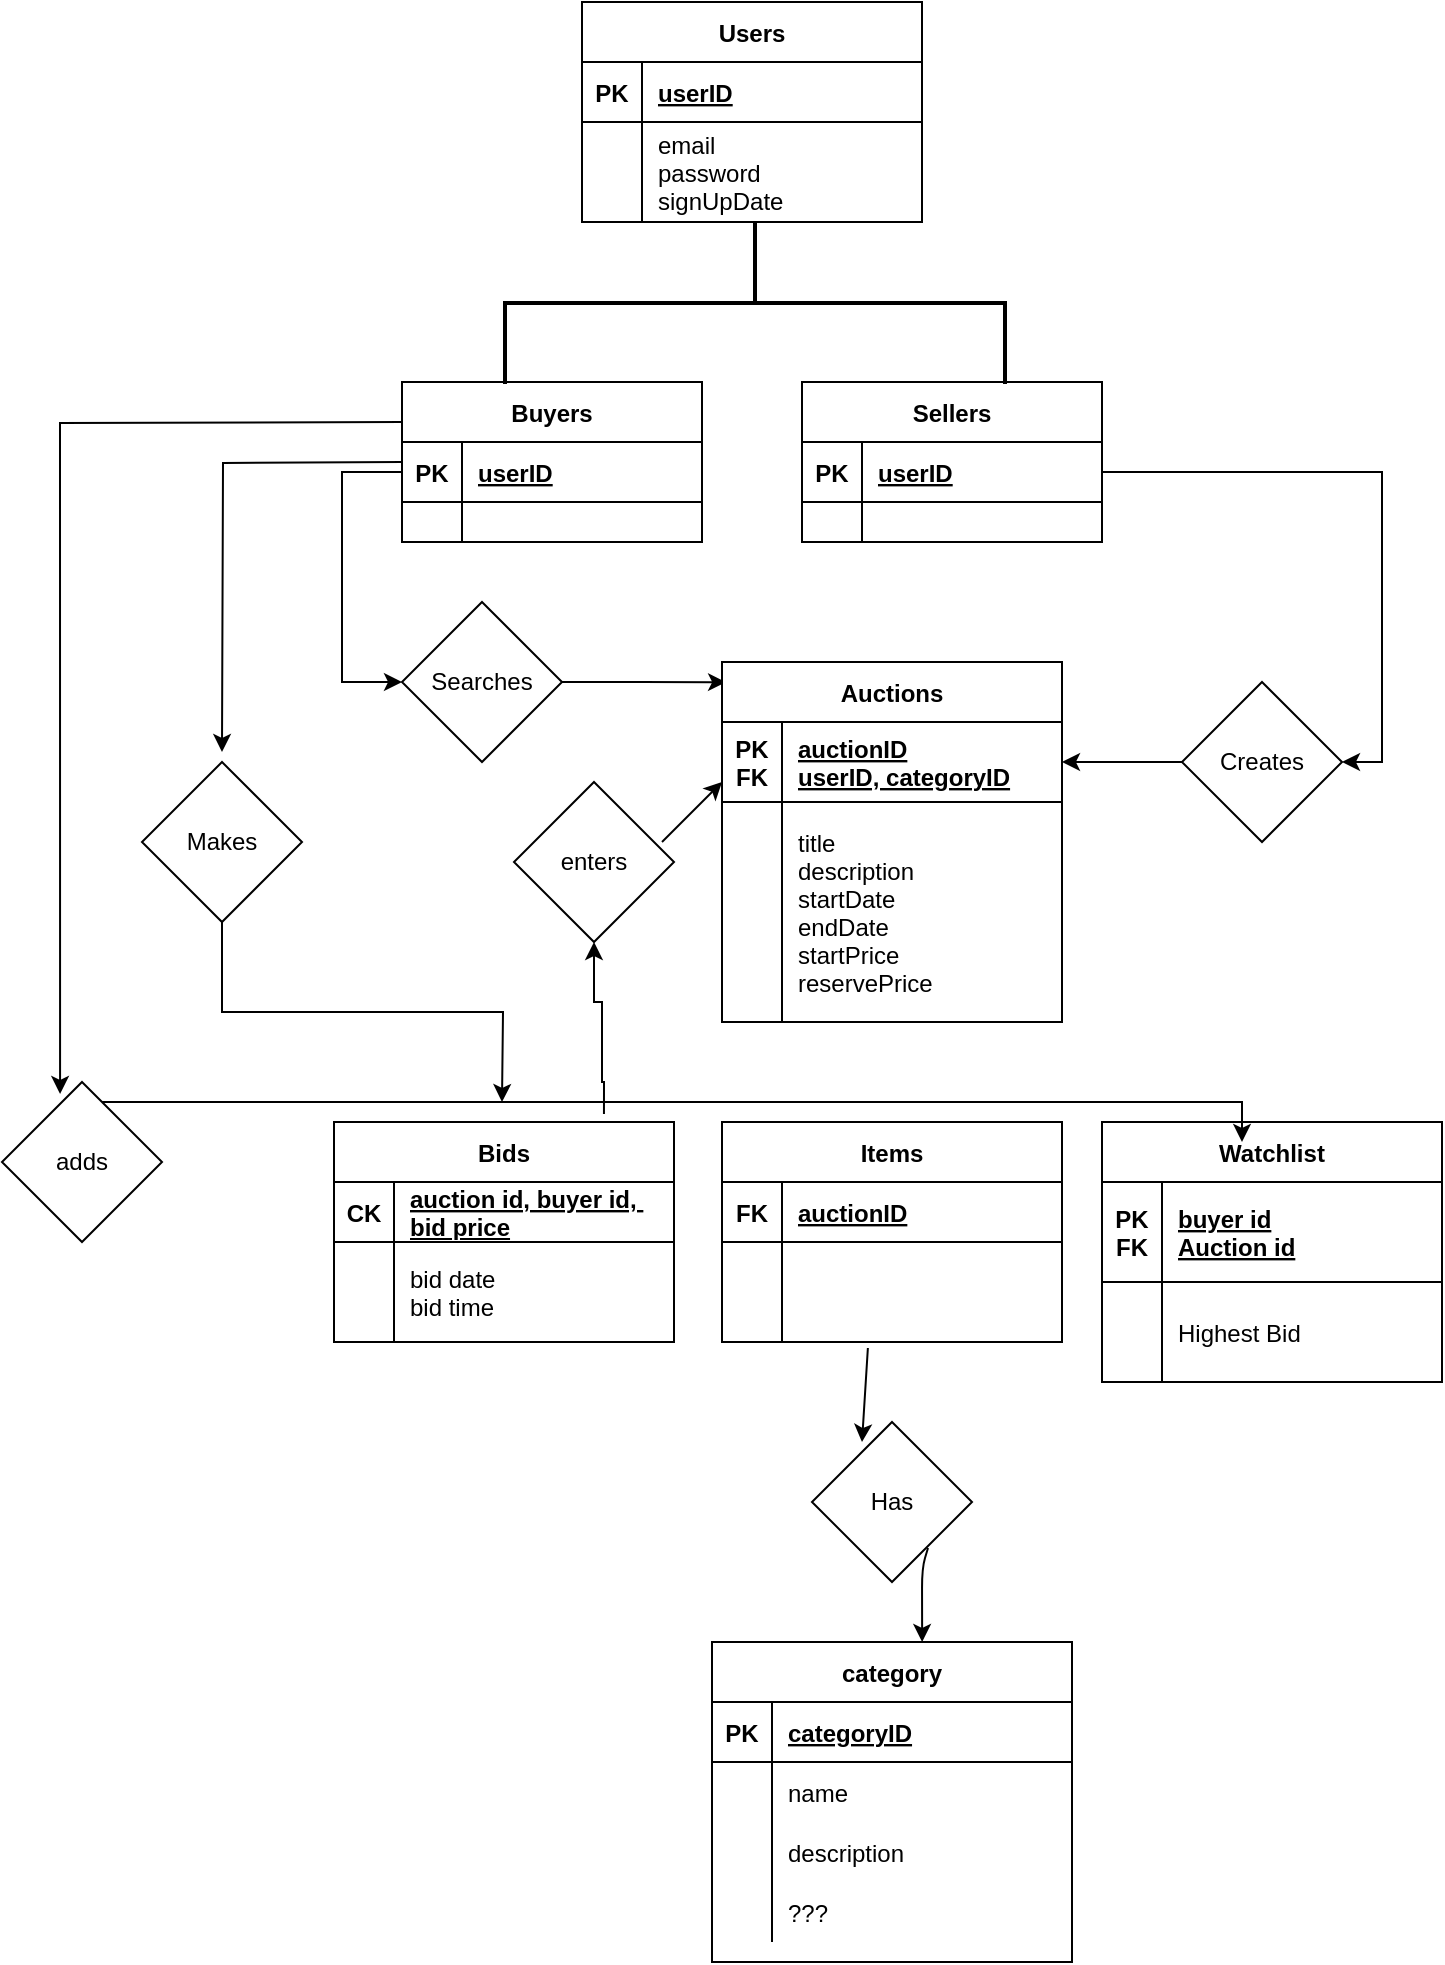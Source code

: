 <mxfile version="13.8.1" type="github">
  <diagram id="R2lEEEUBdFMjLlhIrx00" name="Page-1">
    <mxGraphModel dx="864" dy="557" grid="1" gridSize="10" guides="1" tooltips="1" connect="1" arrows="1" fold="1" page="1" pageScale="1" pageWidth="850" pageHeight="1100" math="0" shadow="0" extFonts="Permanent Marker^https://fonts.googleapis.com/css?family=Permanent+Marker">
      <root>
        <mxCell id="0" />
        <mxCell id="1" parent="0" />
        <mxCell id="C-vyLk0tnHw3VtMMgP7b-2" value="Buyers" style="shape=table;startSize=30;container=1;collapsible=1;childLayout=tableLayout;fixedRows=1;rowLines=0;fontStyle=1;align=center;resizeLast=1;" parent="1" vertex="1">
          <mxGeometry x="250" y="200" width="150" height="80" as="geometry" />
        </mxCell>
        <mxCell id="C-vyLk0tnHw3VtMMgP7b-3" value="" style="shape=partialRectangle;collapsible=0;dropTarget=0;pointerEvents=0;fillColor=none;points=[[0,0.5],[1,0.5]];portConstraint=eastwest;top=0;left=0;right=0;bottom=1;" parent="C-vyLk0tnHw3VtMMgP7b-2" vertex="1">
          <mxGeometry y="30" width="150" height="30" as="geometry" />
        </mxCell>
        <mxCell id="C-vyLk0tnHw3VtMMgP7b-4" value="PK" style="shape=partialRectangle;overflow=hidden;connectable=0;fillColor=none;top=0;left=0;bottom=0;right=0;fontStyle=1;" parent="C-vyLk0tnHw3VtMMgP7b-3" vertex="1">
          <mxGeometry width="30" height="30" as="geometry" />
        </mxCell>
        <mxCell id="C-vyLk0tnHw3VtMMgP7b-5" value="userID" style="shape=partialRectangle;overflow=hidden;connectable=0;fillColor=none;top=0;left=0;bottom=0;right=0;align=left;spacingLeft=6;fontStyle=5;" parent="C-vyLk0tnHw3VtMMgP7b-3" vertex="1">
          <mxGeometry x="30" width="120" height="30" as="geometry" />
        </mxCell>
        <mxCell id="C-vyLk0tnHw3VtMMgP7b-6" value="" style="shape=partialRectangle;collapsible=0;dropTarget=0;pointerEvents=0;fillColor=none;points=[[0,0.5],[1,0.5]];portConstraint=eastwest;top=0;left=0;right=0;bottom=0;" parent="C-vyLk0tnHw3VtMMgP7b-2" vertex="1">
          <mxGeometry y="60" width="150" height="20" as="geometry" />
        </mxCell>
        <mxCell id="C-vyLk0tnHw3VtMMgP7b-7" value="" style="shape=partialRectangle;overflow=hidden;connectable=0;fillColor=none;top=0;left=0;bottom=0;right=0;" parent="C-vyLk0tnHw3VtMMgP7b-6" vertex="1">
          <mxGeometry width="30" height="20" as="geometry" />
        </mxCell>
        <mxCell id="C-vyLk0tnHw3VtMMgP7b-8" value="" style="shape=partialRectangle;overflow=hidden;connectable=0;fillColor=none;top=0;left=0;bottom=0;right=0;align=left;spacingLeft=6;" parent="C-vyLk0tnHw3VtMMgP7b-6" vertex="1">
          <mxGeometry x="30" width="120" height="20" as="geometry" />
        </mxCell>
        <mxCell id="6a3gbyVTUJdRKcO8Yb8x-24" value="Sellers" style="shape=table;startSize=30;container=1;collapsible=1;childLayout=tableLayout;fixedRows=1;rowLines=0;fontStyle=1;align=center;resizeLast=1;" parent="1" vertex="1">
          <mxGeometry x="450" y="200" width="150" height="80" as="geometry" />
        </mxCell>
        <mxCell id="6a3gbyVTUJdRKcO8Yb8x-25" value="" style="shape=partialRectangle;collapsible=0;dropTarget=0;pointerEvents=0;fillColor=none;points=[[0,0.5],[1,0.5]];portConstraint=eastwest;top=0;left=0;right=0;bottom=1;" parent="6a3gbyVTUJdRKcO8Yb8x-24" vertex="1">
          <mxGeometry y="30" width="150" height="30" as="geometry" />
        </mxCell>
        <mxCell id="6a3gbyVTUJdRKcO8Yb8x-26" value="PK" style="shape=partialRectangle;overflow=hidden;connectable=0;fillColor=none;top=0;left=0;bottom=0;right=0;fontStyle=1;" parent="6a3gbyVTUJdRKcO8Yb8x-25" vertex="1">
          <mxGeometry width="30" height="30" as="geometry" />
        </mxCell>
        <mxCell id="6a3gbyVTUJdRKcO8Yb8x-27" value="userID" style="shape=partialRectangle;overflow=hidden;connectable=0;fillColor=none;top=0;left=0;bottom=0;right=0;align=left;spacingLeft=6;fontStyle=5;" parent="6a3gbyVTUJdRKcO8Yb8x-25" vertex="1">
          <mxGeometry x="30" width="120" height="30" as="geometry" />
        </mxCell>
        <mxCell id="6a3gbyVTUJdRKcO8Yb8x-28" value="" style="shape=partialRectangle;collapsible=0;dropTarget=0;pointerEvents=0;fillColor=none;points=[[0,0.5],[1,0.5]];portConstraint=eastwest;top=0;left=0;right=0;bottom=0;" parent="6a3gbyVTUJdRKcO8Yb8x-24" vertex="1">
          <mxGeometry y="60" width="150" height="20" as="geometry" />
        </mxCell>
        <mxCell id="6a3gbyVTUJdRKcO8Yb8x-29" value="" style="shape=partialRectangle;overflow=hidden;connectable=0;fillColor=none;top=0;left=0;bottom=0;right=0;" parent="6a3gbyVTUJdRKcO8Yb8x-28" vertex="1">
          <mxGeometry width="30" height="20" as="geometry" />
        </mxCell>
        <mxCell id="6a3gbyVTUJdRKcO8Yb8x-30" value="" style="shape=partialRectangle;overflow=hidden;connectable=0;fillColor=none;top=0;left=0;bottom=0;right=0;align=left;spacingLeft=6;" parent="6a3gbyVTUJdRKcO8Yb8x-28" vertex="1">
          <mxGeometry x="30" width="120" height="20" as="geometry" />
        </mxCell>
        <mxCell id="6a3gbyVTUJdRKcO8Yb8x-32" value="" style="strokeWidth=2;html=1;shape=mxgraph.flowchart.annotation_2;align=left;labelPosition=right;pointerEvents=1;rotation=90;" parent="1" vertex="1">
          <mxGeometry x="386" y="35.5" width="81" height="250" as="geometry" />
        </mxCell>
        <mxCell id="C-vyLk0tnHw3VtMMgP7b-23" value="Users" style="shape=table;startSize=30;container=1;collapsible=1;childLayout=tableLayout;fixedRows=1;rowLines=0;fontStyle=1;align=center;resizeLast=1;" parent="1" vertex="1">
          <mxGeometry x="340" y="10" width="170" height="110" as="geometry">
            <mxRectangle x="340" y="20" width="70" height="30" as="alternateBounds" />
          </mxGeometry>
        </mxCell>
        <mxCell id="C-vyLk0tnHw3VtMMgP7b-24" value="" style="shape=partialRectangle;collapsible=0;dropTarget=0;pointerEvents=0;fillColor=none;points=[[0,0.5],[1,0.5]];portConstraint=eastwest;top=0;left=0;right=0;bottom=1;" parent="C-vyLk0tnHw3VtMMgP7b-23" vertex="1">
          <mxGeometry y="30" width="170" height="30" as="geometry" />
        </mxCell>
        <mxCell id="C-vyLk0tnHw3VtMMgP7b-25" value="PK" style="shape=partialRectangle;overflow=hidden;connectable=0;fillColor=none;top=0;left=0;bottom=0;right=0;fontStyle=1;" parent="C-vyLk0tnHw3VtMMgP7b-24" vertex="1">
          <mxGeometry width="30" height="30" as="geometry" />
        </mxCell>
        <mxCell id="C-vyLk0tnHw3VtMMgP7b-26" value="userID" style="shape=partialRectangle;overflow=hidden;connectable=0;fillColor=none;top=0;left=0;bottom=0;right=0;align=left;spacingLeft=6;fontStyle=5;" parent="C-vyLk0tnHw3VtMMgP7b-24" vertex="1">
          <mxGeometry x="30" width="140" height="30" as="geometry" />
        </mxCell>
        <mxCell id="C-vyLk0tnHw3VtMMgP7b-27" value="" style="shape=partialRectangle;collapsible=0;dropTarget=0;pointerEvents=0;fillColor=none;points=[[0,0.5],[1,0.5]];portConstraint=eastwest;top=0;left=0;right=0;bottom=0;" parent="C-vyLk0tnHw3VtMMgP7b-23" vertex="1">
          <mxGeometry y="60" width="170" height="50" as="geometry" />
        </mxCell>
        <mxCell id="C-vyLk0tnHw3VtMMgP7b-28" value="" style="shape=partialRectangle;overflow=hidden;connectable=0;fillColor=none;top=0;left=0;bottom=0;right=0;" parent="C-vyLk0tnHw3VtMMgP7b-27" vertex="1">
          <mxGeometry width="30" height="50" as="geometry" />
        </mxCell>
        <mxCell id="C-vyLk0tnHw3VtMMgP7b-29" value="email&#xa;password&#xa;signUpDate" style="shape=partialRectangle;overflow=hidden;connectable=0;fillColor=none;top=0;left=0;bottom=0;right=0;align=left;spacingLeft=6;" parent="C-vyLk0tnHw3VtMMgP7b-27" vertex="1">
          <mxGeometry x="30" width="140" height="50" as="geometry" />
        </mxCell>
        <mxCell id="6a3gbyVTUJdRKcO8Yb8x-43" style="edgeStyle=orthogonalEdgeStyle;rounded=0;orthogonalLoop=1;jettySize=auto;html=1;exitX=0;exitY=0.5;exitDx=0;exitDy=0;entryX=1;entryY=0.5;entryDx=0;entryDy=0;" parent="1" source="6a3gbyVTUJdRKcO8Yb8x-34" target="6a3gbyVTUJdRKcO8Yb8x-37" edge="1">
          <mxGeometry relative="1" as="geometry" />
        </mxCell>
        <mxCell id="6a3gbyVTUJdRKcO8Yb8x-34" value="Creates" style="rhombus;whiteSpace=wrap;html=1;" parent="1" vertex="1">
          <mxGeometry x="640" y="350" width="80" height="80" as="geometry" />
        </mxCell>
        <mxCell id="6a3gbyVTUJdRKcO8Yb8x-35" style="edgeStyle=orthogonalEdgeStyle;rounded=0;orthogonalLoop=1;jettySize=auto;html=1;exitX=1;exitY=0.5;exitDx=0;exitDy=0;entryX=1;entryY=0.5;entryDx=0;entryDy=0;" parent="1" source="6a3gbyVTUJdRKcO8Yb8x-25" target="6a3gbyVTUJdRKcO8Yb8x-34" edge="1">
          <mxGeometry relative="1" as="geometry" />
        </mxCell>
        <mxCell id="6a3gbyVTUJdRKcO8Yb8x-47" style="edgeStyle=orthogonalEdgeStyle;rounded=0;orthogonalLoop=1;jettySize=auto;html=1;exitX=1;exitY=0.5;exitDx=0;exitDy=0;entryX=0.012;entryY=0.056;entryDx=0;entryDy=0;entryPerimeter=0;" parent="1" source="6a3gbyVTUJdRKcO8Yb8x-44" target="6a3gbyVTUJdRKcO8Yb8x-36" edge="1">
          <mxGeometry relative="1" as="geometry">
            <mxPoint x="407" y="350" as="targetPoint" />
          </mxGeometry>
        </mxCell>
        <mxCell id="6a3gbyVTUJdRKcO8Yb8x-44" value="Searches" style="rhombus;whiteSpace=wrap;html=1;" parent="1" vertex="1">
          <mxGeometry x="250" y="310" width="80" height="80" as="geometry" />
        </mxCell>
        <mxCell id="6a3gbyVTUJdRKcO8Yb8x-36" value="Auctions" style="shape=table;startSize=30;container=1;collapsible=1;childLayout=tableLayout;fixedRows=1;rowLines=0;fontStyle=1;align=center;resizeLast=1;" parent="1" vertex="1">
          <mxGeometry x="410" y="340" width="170" height="180" as="geometry">
            <mxRectangle x="340" y="20" width="70" height="30" as="alternateBounds" />
          </mxGeometry>
        </mxCell>
        <mxCell id="6a3gbyVTUJdRKcO8Yb8x-37" value="" style="shape=partialRectangle;collapsible=0;dropTarget=0;pointerEvents=0;fillColor=none;points=[[0,0.5],[1,0.5]];portConstraint=eastwest;top=0;left=0;right=0;bottom=1;" parent="6a3gbyVTUJdRKcO8Yb8x-36" vertex="1">
          <mxGeometry y="30" width="170" height="40" as="geometry" />
        </mxCell>
        <mxCell id="6a3gbyVTUJdRKcO8Yb8x-38" value="PK&#xa;FK" style="shape=partialRectangle;overflow=hidden;connectable=0;fillColor=none;top=0;left=0;bottom=0;right=0;fontStyle=1;" parent="6a3gbyVTUJdRKcO8Yb8x-37" vertex="1">
          <mxGeometry width="30" height="40" as="geometry" />
        </mxCell>
        <mxCell id="6a3gbyVTUJdRKcO8Yb8x-39" value="auctionID&#xa;userID, categoryID" style="shape=partialRectangle;overflow=hidden;connectable=0;fillColor=none;top=0;left=0;bottom=0;right=0;align=left;spacingLeft=6;fontStyle=5;" parent="6a3gbyVTUJdRKcO8Yb8x-37" vertex="1">
          <mxGeometry x="30" width="140" height="40" as="geometry" />
        </mxCell>
        <mxCell id="6a3gbyVTUJdRKcO8Yb8x-40" value="" style="shape=partialRectangle;collapsible=0;dropTarget=0;pointerEvents=0;fillColor=none;points=[[0,0.5],[1,0.5]];portConstraint=eastwest;top=0;left=0;right=0;bottom=0;" parent="6a3gbyVTUJdRKcO8Yb8x-36" vertex="1">
          <mxGeometry y="70" width="170" height="110" as="geometry" />
        </mxCell>
        <mxCell id="6a3gbyVTUJdRKcO8Yb8x-41" value="" style="shape=partialRectangle;overflow=hidden;connectable=0;fillColor=none;top=0;left=0;bottom=0;right=0;" parent="6a3gbyVTUJdRKcO8Yb8x-40" vertex="1">
          <mxGeometry width="30" height="110" as="geometry" />
        </mxCell>
        <mxCell id="6a3gbyVTUJdRKcO8Yb8x-42" value="title&#xa;description&#xa;startDate&#xa;endDate&#xa;startPrice&#xa;reservePrice" style="shape=partialRectangle;overflow=hidden;connectable=0;fillColor=none;top=0;left=0;bottom=0;right=0;align=left;spacingLeft=6;" parent="6a3gbyVTUJdRKcO8Yb8x-40" vertex="1">
          <mxGeometry x="30" width="140" height="110" as="geometry" />
        </mxCell>
        <mxCell id="6a3gbyVTUJdRKcO8Yb8x-46" style="edgeStyle=orthogonalEdgeStyle;rounded=0;orthogonalLoop=1;jettySize=auto;html=1;exitX=0;exitY=0.5;exitDx=0;exitDy=0;entryX=0;entryY=0.5;entryDx=0;entryDy=0;" parent="1" source="C-vyLk0tnHw3VtMMgP7b-3" target="6a3gbyVTUJdRKcO8Yb8x-44" edge="1">
          <mxGeometry relative="1" as="geometry">
            <Array as="points">
              <mxPoint x="220" y="245" />
              <mxPoint x="220" y="350" />
            </Array>
          </mxGeometry>
        </mxCell>
        <mxCell id="lxqCX38mrg4tKDXiwQsC-1" value="Bids" style="shape=table;startSize=30;container=1;collapsible=1;childLayout=tableLayout;fixedRows=1;rowLines=0;fontStyle=1;align=center;resizeLast=1;" parent="1" vertex="1">
          <mxGeometry x="216" y="570" width="170" height="110" as="geometry">
            <mxRectangle x="340" y="20" width="70" height="30" as="alternateBounds" />
          </mxGeometry>
        </mxCell>
        <mxCell id="lxqCX38mrg4tKDXiwQsC-2" value="" style="shape=partialRectangle;collapsible=0;dropTarget=0;pointerEvents=0;fillColor=none;points=[[0,0.5],[1,0.5]];portConstraint=eastwest;top=0;left=0;right=0;bottom=1;" parent="lxqCX38mrg4tKDXiwQsC-1" vertex="1">
          <mxGeometry y="30" width="170" height="30" as="geometry" />
        </mxCell>
        <mxCell id="lxqCX38mrg4tKDXiwQsC-3" value="CK" style="shape=partialRectangle;overflow=hidden;connectable=0;fillColor=none;top=0;left=0;bottom=0;right=0;fontStyle=1;" parent="lxqCX38mrg4tKDXiwQsC-2" vertex="1">
          <mxGeometry width="30" height="30" as="geometry" />
        </mxCell>
        <mxCell id="lxqCX38mrg4tKDXiwQsC-4" value="auction id, buyer id, &#xa;bid price" style="shape=partialRectangle;overflow=hidden;connectable=0;fillColor=none;top=0;left=0;bottom=0;right=0;align=left;spacingLeft=6;fontStyle=5;" parent="lxqCX38mrg4tKDXiwQsC-2" vertex="1">
          <mxGeometry x="30" width="140" height="30" as="geometry" />
        </mxCell>
        <mxCell id="lxqCX38mrg4tKDXiwQsC-5" value="" style="shape=partialRectangle;collapsible=0;dropTarget=0;pointerEvents=0;fillColor=none;points=[[0,0.5],[1,0.5]];portConstraint=eastwest;top=0;left=0;right=0;bottom=0;" parent="lxqCX38mrg4tKDXiwQsC-1" vertex="1">
          <mxGeometry y="60" width="170" height="50" as="geometry" />
        </mxCell>
        <mxCell id="lxqCX38mrg4tKDXiwQsC-6" value="" style="shape=partialRectangle;overflow=hidden;connectable=0;fillColor=none;top=0;left=0;bottom=0;right=0;" parent="lxqCX38mrg4tKDXiwQsC-5" vertex="1">
          <mxGeometry width="30" height="50" as="geometry" />
        </mxCell>
        <mxCell id="lxqCX38mrg4tKDXiwQsC-7" value="" style="shape=partialRectangle;overflow=hidden;connectable=0;fillColor=none;top=0;left=0;bottom=0;right=0;align=left;spacingLeft=6;" parent="lxqCX38mrg4tKDXiwQsC-5" vertex="1">
          <mxGeometry x="30" width="140" height="50" as="geometry" />
        </mxCell>
        <mxCell id="lxqCX38mrg4tKDXiwQsC-8" value="bid date&#xa;bid time" style="shape=partialRectangle;overflow=hidden;connectable=0;fillColor=none;top=0;left=0;bottom=0;right=0;align=left;spacingLeft=6;" parent="1" vertex="1">
          <mxGeometry x="246" y="630" width="140" height="50" as="geometry" />
        </mxCell>
        <mxCell id="lxqCX38mrg4tKDXiwQsC-9" value="Items" style="shape=table;startSize=30;container=1;collapsible=1;childLayout=tableLayout;fixedRows=1;rowLines=0;fontStyle=1;align=center;resizeLast=1;" parent="1" vertex="1">
          <mxGeometry x="410" y="570" width="170" height="110" as="geometry">
            <mxRectangle x="340" y="20" width="70" height="30" as="alternateBounds" />
          </mxGeometry>
        </mxCell>
        <mxCell id="lxqCX38mrg4tKDXiwQsC-10" value="" style="shape=partialRectangle;collapsible=0;dropTarget=0;pointerEvents=0;fillColor=none;points=[[0,0.5],[1,0.5]];portConstraint=eastwest;top=0;left=0;right=0;bottom=1;" parent="lxqCX38mrg4tKDXiwQsC-9" vertex="1">
          <mxGeometry y="30" width="170" height="30" as="geometry" />
        </mxCell>
        <mxCell id="lxqCX38mrg4tKDXiwQsC-11" value="FK" style="shape=partialRectangle;overflow=hidden;connectable=0;fillColor=none;top=0;left=0;bottom=0;right=0;fontStyle=1;" parent="lxqCX38mrg4tKDXiwQsC-10" vertex="1">
          <mxGeometry width="30" height="30" as="geometry" />
        </mxCell>
        <mxCell id="lxqCX38mrg4tKDXiwQsC-12" value="auctionID" style="shape=partialRectangle;overflow=hidden;connectable=0;fillColor=none;top=0;left=0;bottom=0;right=0;align=left;spacingLeft=6;fontStyle=5;" parent="lxqCX38mrg4tKDXiwQsC-10" vertex="1">
          <mxGeometry x="30" width="140" height="30" as="geometry" />
        </mxCell>
        <mxCell id="lxqCX38mrg4tKDXiwQsC-13" value="" style="shape=partialRectangle;collapsible=0;dropTarget=0;pointerEvents=0;fillColor=none;points=[[0,0.5],[1,0.5]];portConstraint=eastwest;top=0;left=0;right=0;bottom=0;" parent="lxqCX38mrg4tKDXiwQsC-9" vertex="1">
          <mxGeometry y="60" width="170" height="50" as="geometry" />
        </mxCell>
        <mxCell id="lxqCX38mrg4tKDXiwQsC-14" value="" style="shape=partialRectangle;overflow=hidden;connectable=0;fillColor=none;top=0;left=0;bottom=0;right=0;" parent="lxqCX38mrg4tKDXiwQsC-13" vertex="1">
          <mxGeometry width="30" height="50" as="geometry" />
        </mxCell>
        <mxCell id="lxqCX38mrg4tKDXiwQsC-15" value="" style="shape=partialRectangle;overflow=hidden;connectable=0;fillColor=none;top=0;left=0;bottom=0;right=0;align=left;spacingLeft=6;" parent="lxqCX38mrg4tKDXiwQsC-13" vertex="1">
          <mxGeometry x="30" width="140" height="50" as="geometry" />
        </mxCell>
        <mxCell id="lxqCX38mrg4tKDXiwQsC-16" value="Watchlist" style="shape=table;startSize=30;container=1;collapsible=1;childLayout=tableLayout;fixedRows=1;rowLines=0;fontStyle=1;align=center;resizeLast=1;" parent="1" vertex="1">
          <mxGeometry x="600" y="570" width="170" height="130" as="geometry">
            <mxRectangle x="340" y="20" width="70" height="30" as="alternateBounds" />
          </mxGeometry>
        </mxCell>
        <mxCell id="lxqCX38mrg4tKDXiwQsC-17" value="" style="shape=partialRectangle;collapsible=0;dropTarget=0;pointerEvents=0;fillColor=none;points=[[0,0.5],[1,0.5]];portConstraint=eastwest;top=0;left=0;right=0;bottom=1;" parent="lxqCX38mrg4tKDXiwQsC-16" vertex="1">
          <mxGeometry y="30" width="170" height="50" as="geometry" />
        </mxCell>
        <mxCell id="lxqCX38mrg4tKDXiwQsC-18" value="PK&#xa;FK" style="shape=partialRectangle;overflow=hidden;connectable=0;fillColor=none;top=0;left=0;bottom=0;right=0;fontStyle=1;" parent="lxqCX38mrg4tKDXiwQsC-17" vertex="1">
          <mxGeometry width="30" height="50" as="geometry" />
        </mxCell>
        <mxCell id="lxqCX38mrg4tKDXiwQsC-19" value="buyer id&#xa;Auction id" style="shape=partialRectangle;overflow=hidden;connectable=0;fillColor=none;top=0;left=0;bottom=0;right=0;align=left;spacingLeft=6;fontStyle=5;" parent="lxqCX38mrg4tKDXiwQsC-17" vertex="1">
          <mxGeometry x="30" width="140" height="50" as="geometry" />
        </mxCell>
        <mxCell id="lxqCX38mrg4tKDXiwQsC-20" value="" style="shape=partialRectangle;collapsible=0;dropTarget=0;pointerEvents=0;fillColor=none;points=[[0,0.5],[1,0.5]];portConstraint=eastwest;top=0;left=0;right=0;bottom=0;" parent="lxqCX38mrg4tKDXiwQsC-16" vertex="1">
          <mxGeometry y="80" width="170" height="50" as="geometry" />
        </mxCell>
        <mxCell id="lxqCX38mrg4tKDXiwQsC-21" value="" style="shape=partialRectangle;overflow=hidden;connectable=0;fillColor=none;top=0;left=0;bottom=0;right=0;" parent="lxqCX38mrg4tKDXiwQsC-20" vertex="1">
          <mxGeometry width="30" height="50" as="geometry" />
        </mxCell>
        <mxCell id="lxqCX38mrg4tKDXiwQsC-22" value="Highest Bid" style="shape=partialRectangle;overflow=hidden;connectable=0;fillColor=none;top=0;left=0;bottom=0;right=0;align=left;spacingLeft=6;" parent="lxqCX38mrg4tKDXiwQsC-20" vertex="1">
          <mxGeometry x="30" width="140" height="50" as="geometry" />
        </mxCell>
        <mxCell id="wx3--FIx8wRdteSqaftg-1" value="Makes" style="rhombus;whiteSpace=wrap;html=1;" vertex="1" parent="1">
          <mxGeometry x="120" y="390" width="80" height="80" as="geometry" />
        </mxCell>
        <mxCell id="wx3--FIx8wRdteSqaftg-5" style="edgeStyle=orthogonalEdgeStyle;rounded=0;orthogonalLoop=1;jettySize=auto;html=1;entryX=1;entryY=0.5;entryDx=0;entryDy=0;" edge="1" parent="1">
          <mxGeometry relative="1" as="geometry">
            <mxPoint x="250" y="240" as="sourcePoint" />
            <mxPoint x="160" y="385" as="targetPoint" />
          </mxGeometry>
        </mxCell>
        <mxCell id="wx3--FIx8wRdteSqaftg-6" style="edgeStyle=orthogonalEdgeStyle;rounded=0;orthogonalLoop=1;jettySize=auto;html=1;exitX=0.5;exitY=1;exitDx=0;exitDy=0;" edge="1" parent="1" source="wx3--FIx8wRdteSqaftg-1">
          <mxGeometry relative="1" as="geometry">
            <mxPoint x="40" y="510" as="sourcePoint" />
            <mxPoint x="300" y="560" as="targetPoint" />
          </mxGeometry>
        </mxCell>
        <mxCell id="wx3--FIx8wRdteSqaftg-8" value="enters" style="rhombus;whiteSpace=wrap;html=1;" vertex="1" parent="1">
          <mxGeometry x="306" y="400" width="80" height="80" as="geometry" />
        </mxCell>
        <mxCell id="wx3--FIx8wRdteSqaftg-10" style="edgeStyle=orthogonalEdgeStyle;rounded=0;orthogonalLoop=1;jettySize=auto;html=1;exitX=0.794;exitY=-0.036;exitDx=0;exitDy=0;exitPerimeter=0;" edge="1" parent="1" source="lxqCX38mrg4tKDXiwQsC-1" target="wx3--FIx8wRdteSqaftg-8">
          <mxGeometry relative="1" as="geometry">
            <mxPoint x="320" y="550" as="sourcePoint" />
            <mxPoint x="630" y="510" as="targetPoint" />
            <Array as="points">
              <mxPoint x="351" y="550" />
              <mxPoint x="350" y="550" />
              <mxPoint x="350" y="510" />
              <mxPoint x="346" y="510" />
            </Array>
          </mxGeometry>
        </mxCell>
        <mxCell id="wx3--FIx8wRdteSqaftg-11" value="" style="endArrow=classic;html=1;" edge="1" parent="1">
          <mxGeometry width="50" height="50" relative="1" as="geometry">
            <mxPoint x="380" y="430" as="sourcePoint" />
            <mxPoint x="410" y="400" as="targetPoint" />
          </mxGeometry>
        </mxCell>
        <mxCell id="wx3--FIx8wRdteSqaftg-12" value="adds" style="rhombus;whiteSpace=wrap;html=1;" vertex="1" parent="1">
          <mxGeometry x="50" y="550" width="80" height="80" as="geometry" />
        </mxCell>
        <mxCell id="wx3--FIx8wRdteSqaftg-13" style="edgeStyle=orthogonalEdgeStyle;rounded=0;orthogonalLoop=1;jettySize=auto;html=1;entryX=0.363;entryY=0.075;entryDx=0;entryDy=0;entryPerimeter=0;" edge="1" parent="1" target="wx3--FIx8wRdteSqaftg-12">
          <mxGeometry relative="1" as="geometry">
            <mxPoint x="250" y="220" as="sourcePoint" />
            <mxPoint x="80" y="510" as="targetPoint" />
          </mxGeometry>
        </mxCell>
        <mxCell id="wx3--FIx8wRdteSqaftg-14" style="edgeStyle=orthogonalEdgeStyle;rounded=0;orthogonalLoop=1;jettySize=auto;html=1;exitX=1;exitY=0.5;exitDx=0;exitDy=0;" edge="1" parent="1">
          <mxGeometry relative="1" as="geometry">
            <mxPoint x="100" y="560" as="sourcePoint" />
            <mxPoint x="670" y="580" as="targetPoint" />
            <Array as="points">
              <mxPoint x="670" y="560" />
            </Array>
          </mxGeometry>
        </mxCell>
        <mxCell id="wx3--FIx8wRdteSqaftg-28" value="category" style="shape=table;startSize=30;container=1;collapsible=1;childLayout=tableLayout;fixedRows=1;rowLines=0;fontStyle=1;align=center;resizeLast=1;" vertex="1" parent="1">
          <mxGeometry x="405" y="830" width="180" height="160" as="geometry" />
        </mxCell>
        <mxCell id="wx3--FIx8wRdteSqaftg-29" value="" style="shape=partialRectangle;collapsible=0;dropTarget=0;pointerEvents=0;fillColor=none;top=0;left=0;bottom=1;right=0;points=[[0,0.5],[1,0.5]];portConstraint=eastwest;" vertex="1" parent="wx3--FIx8wRdteSqaftg-28">
          <mxGeometry y="30" width="180" height="30" as="geometry" />
        </mxCell>
        <mxCell id="wx3--FIx8wRdteSqaftg-30" value="PK" style="shape=partialRectangle;connectable=0;fillColor=none;top=0;left=0;bottom=0;right=0;fontStyle=1;overflow=hidden;" vertex="1" parent="wx3--FIx8wRdteSqaftg-29">
          <mxGeometry width="30" height="30" as="geometry" />
        </mxCell>
        <mxCell id="wx3--FIx8wRdteSqaftg-31" value="categoryID" style="shape=partialRectangle;connectable=0;fillColor=none;top=0;left=0;bottom=0;right=0;align=left;spacingLeft=6;fontStyle=5;overflow=hidden;" vertex="1" parent="wx3--FIx8wRdteSqaftg-29">
          <mxGeometry x="30" width="150" height="30" as="geometry" />
        </mxCell>
        <mxCell id="wx3--FIx8wRdteSqaftg-35" value="" style="shape=partialRectangle;collapsible=0;dropTarget=0;pointerEvents=0;fillColor=none;top=0;left=0;bottom=0;right=0;points=[[0,0.5],[1,0.5]];portConstraint=eastwest;" vertex="1" parent="wx3--FIx8wRdteSqaftg-28">
          <mxGeometry y="60" width="180" height="30" as="geometry" />
        </mxCell>
        <mxCell id="wx3--FIx8wRdteSqaftg-36" value="" style="shape=partialRectangle;connectable=0;fillColor=none;top=0;left=0;bottom=0;right=0;editable=1;overflow=hidden;" vertex="1" parent="wx3--FIx8wRdteSqaftg-35">
          <mxGeometry width="30" height="30" as="geometry" />
        </mxCell>
        <mxCell id="wx3--FIx8wRdteSqaftg-37" value="name" style="shape=partialRectangle;connectable=0;fillColor=none;top=0;left=0;bottom=0;right=0;align=left;spacingLeft=6;overflow=hidden;" vertex="1" parent="wx3--FIx8wRdteSqaftg-35">
          <mxGeometry x="30" width="150" height="30" as="geometry" />
        </mxCell>
        <mxCell id="wx3--FIx8wRdteSqaftg-38" value="" style="shape=partialRectangle;collapsible=0;dropTarget=0;pointerEvents=0;fillColor=none;top=0;left=0;bottom=0;right=0;points=[[0,0.5],[1,0.5]];portConstraint=eastwest;" vertex="1" parent="wx3--FIx8wRdteSqaftg-28">
          <mxGeometry y="90" width="180" height="30" as="geometry" />
        </mxCell>
        <mxCell id="wx3--FIx8wRdteSqaftg-39" value="" style="shape=partialRectangle;connectable=0;fillColor=none;top=0;left=0;bottom=0;right=0;editable=1;overflow=hidden;" vertex="1" parent="wx3--FIx8wRdteSqaftg-38">
          <mxGeometry width="30" height="30" as="geometry" />
        </mxCell>
        <mxCell id="wx3--FIx8wRdteSqaftg-40" value="description" style="shape=partialRectangle;connectable=0;fillColor=none;top=0;left=0;bottom=0;right=0;align=left;spacingLeft=6;overflow=hidden;" vertex="1" parent="wx3--FIx8wRdteSqaftg-38">
          <mxGeometry x="30" width="150" height="30" as="geometry" />
        </mxCell>
        <mxCell id="wx3--FIx8wRdteSqaftg-32" value="" style="shape=partialRectangle;collapsible=0;dropTarget=0;pointerEvents=0;fillColor=none;top=0;left=0;bottom=0;right=0;points=[[0,0.5],[1,0.5]];portConstraint=eastwest;" vertex="1" parent="wx3--FIx8wRdteSqaftg-28">
          <mxGeometry y="120" width="180" height="30" as="geometry" />
        </mxCell>
        <mxCell id="wx3--FIx8wRdteSqaftg-33" value="" style="shape=partialRectangle;connectable=0;fillColor=none;top=0;left=0;bottom=0;right=0;editable=1;overflow=hidden;" vertex="1" parent="wx3--FIx8wRdteSqaftg-32">
          <mxGeometry width="30" height="30" as="geometry" />
        </mxCell>
        <mxCell id="wx3--FIx8wRdteSqaftg-34" value="???" style="shape=partialRectangle;connectable=0;fillColor=none;top=0;left=0;bottom=0;right=0;align=left;spacingLeft=6;overflow=hidden;" vertex="1" parent="wx3--FIx8wRdteSqaftg-32">
          <mxGeometry x="30" width="150" height="30" as="geometry" />
        </mxCell>
        <mxCell id="wx3--FIx8wRdteSqaftg-41" value="Has" style="rhombus;whiteSpace=wrap;html=1;" vertex="1" parent="1">
          <mxGeometry x="455" y="720" width="80" height="80" as="geometry" />
        </mxCell>
        <mxCell id="wx3--FIx8wRdteSqaftg-44" value="" style="endArrow=classic;html=1;exitX=0.429;exitY=1.06;exitDx=0;exitDy=0;exitPerimeter=0;" edge="1" parent="1" source="lxqCX38mrg4tKDXiwQsC-13">
          <mxGeometry width="50" height="50" relative="1" as="geometry">
            <mxPoint x="430" y="870" as="sourcePoint" />
            <mxPoint x="480" y="730" as="targetPoint" />
            <Array as="points" />
          </mxGeometry>
        </mxCell>
        <mxCell id="wx3--FIx8wRdteSqaftg-45" value="" style="endArrow=classic;html=1;exitX=0.429;exitY=1.06;exitDx=0;exitDy=0;exitPerimeter=0;" edge="1" parent="1">
          <mxGeometry width="50" height="50" relative="1" as="geometry">
            <mxPoint x="513" y="783" as="sourcePoint" />
            <mxPoint x="510.07" y="830" as="targetPoint" />
            <Array as="points">
              <mxPoint x="510" y="793" />
            </Array>
          </mxGeometry>
        </mxCell>
      </root>
    </mxGraphModel>
  </diagram>
</mxfile>
